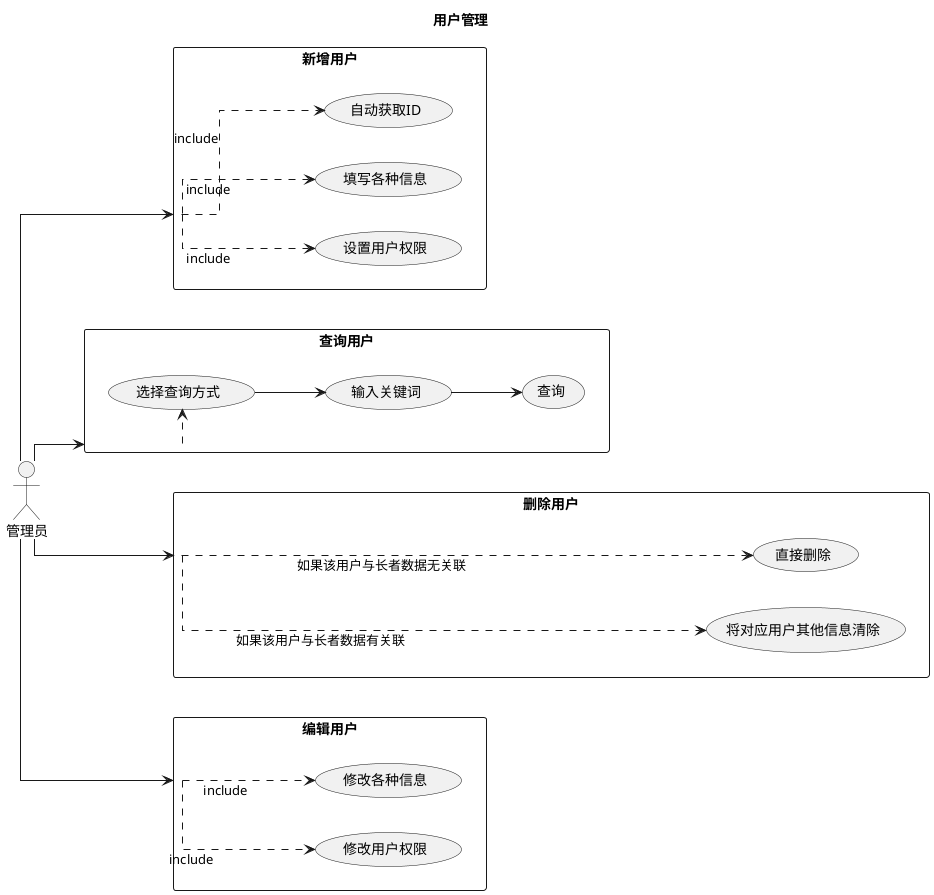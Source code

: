 @startuml
'https://plantuml.com/use-case-diagram

skinparam defaultFontName "OppoSans M"
skinparam linetype polyline
skinparam linetype ortho
left to right direction
title 用户管理

actor 管理员
usecase 新增用户
usecase 删除用户
usecase 编辑用户
usecase 查询用户

管理员-->新增用户
管理员-->删除用户
管理员-->编辑用户
管理员-->查询用户

rectangle 新增用户{
    usecase 自动获取ID
    新增用户 .> 自动获取ID : include
    usecase 填写各种信息
    新增用户 ..> 填写各种信息 : include
    usecase 设置用户权限
    新增用户 ..> 设置用户权限 :include
}

rectangle 删除用户{
    usecase 将对应用户其他信息清除 as case1
    删除用户 .....> case1 : 如果该用户与长者数据有关联
    usecase 直接删除
    删除用户 .....> 直接删除 : 如果该用户与长者数据无关联
}

rectangle 编辑用户{
     usecase 修改各种信息
     编辑用户 ..> 修改各种信息 : include
     usecase 修改用户权限
     编辑用户 ..> 修改用户权限 :include
 }

 rectangle 查询用户{
    usecase 选择查询方式
    usecase 输入关键词
    usecase 查询
    查询用户 .> 选择查询方式
    选择查询方式 --> 输入关键词
    输入关键词 -->查询
 }
@enduml